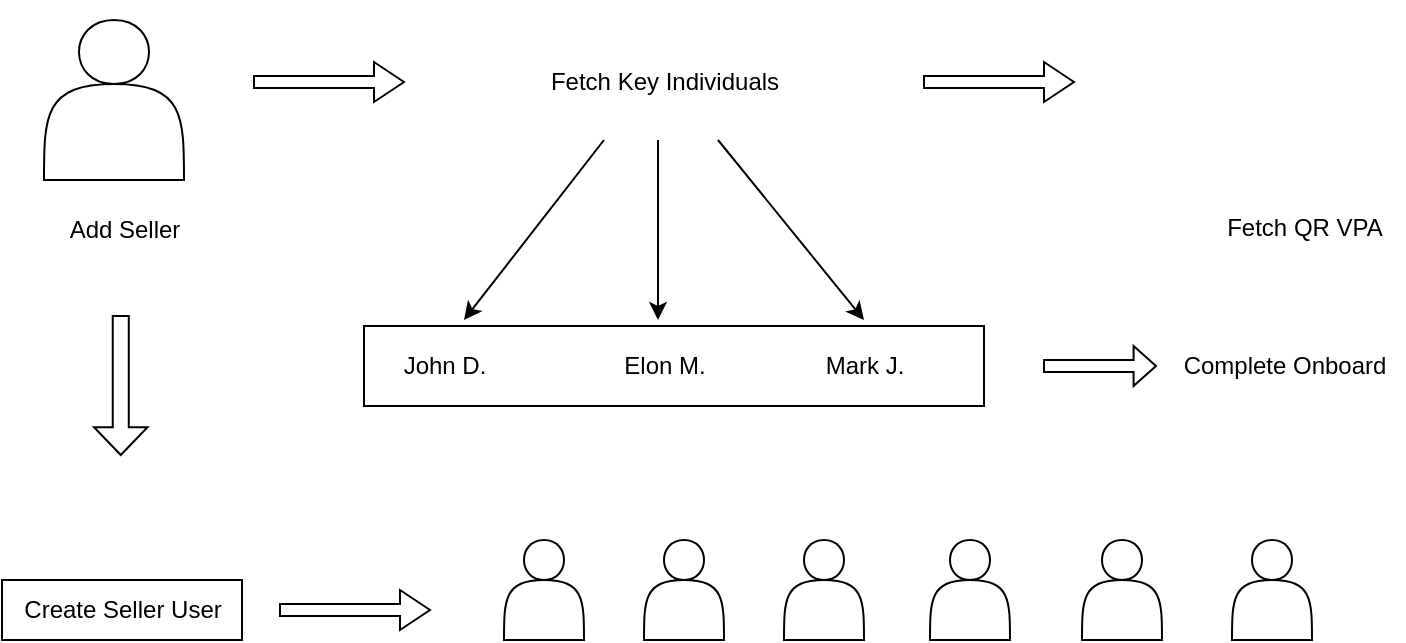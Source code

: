 <mxfile version="24.7.10">
  <diagram name="Page-1" id="coNRcPZzEZksASklCdoz">
    <mxGraphModel dx="1050" dy="522" grid="1" gridSize="10" guides="1" tooltips="1" connect="1" arrows="1" fold="1" page="1" pageScale="1" pageWidth="827" pageHeight="1169" math="0" shadow="0">
      <root>
        <mxCell id="0" />
        <mxCell id="1" parent="0" />
        <mxCell id="Au_S4vGKViVq8frkckDu-6" value="" style="shape=actor;whiteSpace=wrap;html=1;" parent="1" vertex="1">
          <mxGeometry x="64" y="50" width="70" height="80" as="geometry" />
        </mxCell>
        <mxCell id="Au_S4vGKViVq8frkckDu-7" value="Add&amp;nbsp;&lt;span style=&quot;background-color: initial;&quot;&gt;Seller&lt;/span&gt;&lt;div&gt;&lt;div&gt;&lt;br&gt;&lt;/div&gt;&lt;/div&gt;" style="text;html=1;align=center;verticalAlign=middle;resizable=0;points=[];autosize=1;strokeColor=none;fillColor=none;" parent="1" vertex="1">
          <mxGeometry x="64" y="142" width="80" height="40" as="geometry" />
        </mxCell>
        <mxCell id="Au_S4vGKViVq8frkckDu-8" value="" style="shape=singleArrow;whiteSpace=wrap;html=1;" parent="1" vertex="1">
          <mxGeometry x="169" y="71" width="75" height="20" as="geometry" />
        </mxCell>
        <mxCell id="Au_S4vGKViVq8frkckDu-10" value="Fetch Key Individuals" style="text;html=1;align=center;verticalAlign=middle;resizable=0;points=[];autosize=1;strokeColor=none;fillColor=none;" parent="1" vertex="1">
          <mxGeometry x="304" y="66" width="140" height="30" as="geometry" />
        </mxCell>
        <mxCell id="Au_S4vGKViVq8frkckDu-11" value="" style="endArrow=classic;html=1;rounded=0;" parent="1" edge="1">
          <mxGeometry width="50" height="50" relative="1" as="geometry">
            <mxPoint x="344" y="110" as="sourcePoint" />
            <mxPoint x="274" y="200" as="targetPoint" />
          </mxGeometry>
        </mxCell>
        <mxCell id="Au_S4vGKViVq8frkckDu-12" value="" style="endArrow=classic;html=1;rounded=0;" parent="1" edge="1">
          <mxGeometry width="50" height="50" relative="1" as="geometry">
            <mxPoint x="371" y="110" as="sourcePoint" />
            <mxPoint x="371" y="200" as="targetPoint" />
          </mxGeometry>
        </mxCell>
        <mxCell id="Au_S4vGKViVq8frkckDu-13" value="" style="endArrow=classic;html=1;rounded=0;" parent="1" edge="1">
          <mxGeometry width="50" height="50" relative="1" as="geometry">
            <mxPoint x="401" y="110" as="sourcePoint" />
            <mxPoint x="474" y="200" as="targetPoint" />
          </mxGeometry>
        </mxCell>
        <mxCell id="Au_S4vGKViVq8frkckDu-14" value="John D." style="text;html=1;align=center;verticalAlign=middle;resizable=0;points=[];autosize=1;strokeColor=none;fillColor=none;" parent="1" vertex="1">
          <mxGeometry x="234" y="208" width="60" height="30" as="geometry" />
        </mxCell>
        <mxCell id="Au_S4vGKViVq8frkckDu-15" value="Elon M." style="text;html=1;align=center;verticalAlign=middle;resizable=0;points=[];autosize=1;strokeColor=none;fillColor=none;" parent="1" vertex="1">
          <mxGeometry x="344" y="208" width="60" height="30" as="geometry" />
        </mxCell>
        <mxCell id="Au_S4vGKViVq8frkckDu-16" value="Mark J." style="text;html=1;align=center;verticalAlign=middle;resizable=0;points=[];autosize=1;strokeColor=none;fillColor=none;" parent="1" vertex="1">
          <mxGeometry x="444" y="208" width="60" height="30" as="geometry" />
        </mxCell>
        <mxCell id="Au_S4vGKViVq8frkckDu-17" value="" style="shape=singleArrow;whiteSpace=wrap;html=1;" parent="1" vertex="1">
          <mxGeometry x="504" y="71" width="75" height="20" as="geometry" />
        </mxCell>
        <mxCell id="Au_S4vGKViVq8frkckDu-23" value="" style="shape=image;verticalLabelPosition=bottom;verticalAlign=top;imageAspect=0;image=https://quickchart.io/qr?text=BarcodesInc&amp;size=200;" parent="1" vertex="1">
          <mxGeometry x="644" y="40" width="90" height="90" as="geometry" />
        </mxCell>
        <mxCell id="Au_S4vGKViVq8frkckDu-24" value="Fetch QR VPA" style="text;html=1;align=center;verticalAlign=middle;resizable=0;points=[];autosize=1;strokeColor=none;fillColor=none;" parent="1" vertex="1">
          <mxGeometry x="644" y="139" width="100" height="30" as="geometry" />
        </mxCell>
        <mxCell id="Au_S4vGKViVq8frkckDu-30" value="" style="rounded=0;whiteSpace=wrap;html=1;" parent="1" vertex="1">
          <mxGeometry x="43" y="330" width="120" height="30" as="geometry" />
        </mxCell>
        <mxCell id="Au_S4vGKViVq8frkckDu-27" value="Create Seller User" style="text;html=1;align=center;verticalAlign=middle;resizable=0;points=[];autosize=1;strokeColor=none;fillColor=none;" parent="1" vertex="1">
          <mxGeometry x="43" y="330" width="120" height="30" as="geometry" />
        </mxCell>
        <mxCell id="Au_S4vGKViVq8frkckDu-28" value="" style="shape=singleArrow;whiteSpace=wrap;html=1;rotation=90;" parent="1" vertex="1">
          <mxGeometry x="67.63" y="219.38" width="69.5" height="26.75" as="geometry" />
        </mxCell>
        <mxCell id="Au_S4vGKViVq8frkckDu-39" value="" style="rounded=0;whiteSpace=wrap;html=1;fillColor=none;" parent="1" vertex="1">
          <mxGeometry x="224" y="203" width="310" height="40" as="geometry" />
        </mxCell>
        <mxCell id="Au_S4vGKViVq8frkckDu-38" value="" style="shape=singleArrow;whiteSpace=wrap;html=1;" parent="1" vertex="1">
          <mxGeometry x="182" y="335" width="75" height="20" as="geometry" />
        </mxCell>
        <mxCell id="Au_S4vGKViVq8frkckDu-40" value="" style="shape=singleArrow;whiteSpace=wrap;html=1;" parent="1" vertex="1">
          <mxGeometry x="564" y="213" width="56" height="20" as="geometry" />
        </mxCell>
        <mxCell id="Au_S4vGKViVq8frkckDu-41" value="Complete Onboard" style="text;html=1;align=center;verticalAlign=middle;resizable=0;points=[];autosize=1;strokeColor=none;fillColor=none;" parent="1" vertex="1">
          <mxGeometry x="624" y="208" width="120" height="30" as="geometry" />
        </mxCell>
        <mxCell id="Au_S4vGKViVq8frkckDu-42" value="" style="shape=actor;whiteSpace=wrap;html=1;" parent="1" vertex="1">
          <mxGeometry x="294" y="310" width="40" height="50" as="geometry" />
        </mxCell>
        <mxCell id="Au_S4vGKViVq8frkckDu-43" value="" style="shape=actor;whiteSpace=wrap;html=1;" parent="1" vertex="1">
          <mxGeometry x="364" y="310" width="40" height="50" as="geometry" />
        </mxCell>
        <mxCell id="Au_S4vGKViVq8frkckDu-44" value="" style="shape=actor;whiteSpace=wrap;html=1;" parent="1" vertex="1">
          <mxGeometry x="434" y="310" width="40" height="50" as="geometry" />
        </mxCell>
        <mxCell id="Au_S4vGKViVq8frkckDu-45" value="" style="shape=actor;whiteSpace=wrap;html=1;" parent="1" vertex="1">
          <mxGeometry x="507" y="310" width="40" height="50" as="geometry" />
        </mxCell>
        <mxCell id="Au_S4vGKViVq8frkckDu-46" value="" style="shape=actor;whiteSpace=wrap;html=1;" parent="1" vertex="1">
          <mxGeometry x="583" y="310" width="40" height="50" as="geometry" />
        </mxCell>
        <mxCell id="Au_S4vGKViVq8frkckDu-47" value="" style="shape=actor;whiteSpace=wrap;html=1;" parent="1" vertex="1">
          <mxGeometry x="658" y="310" width="40" height="50" as="geometry" />
        </mxCell>
      </root>
    </mxGraphModel>
  </diagram>
</mxfile>
